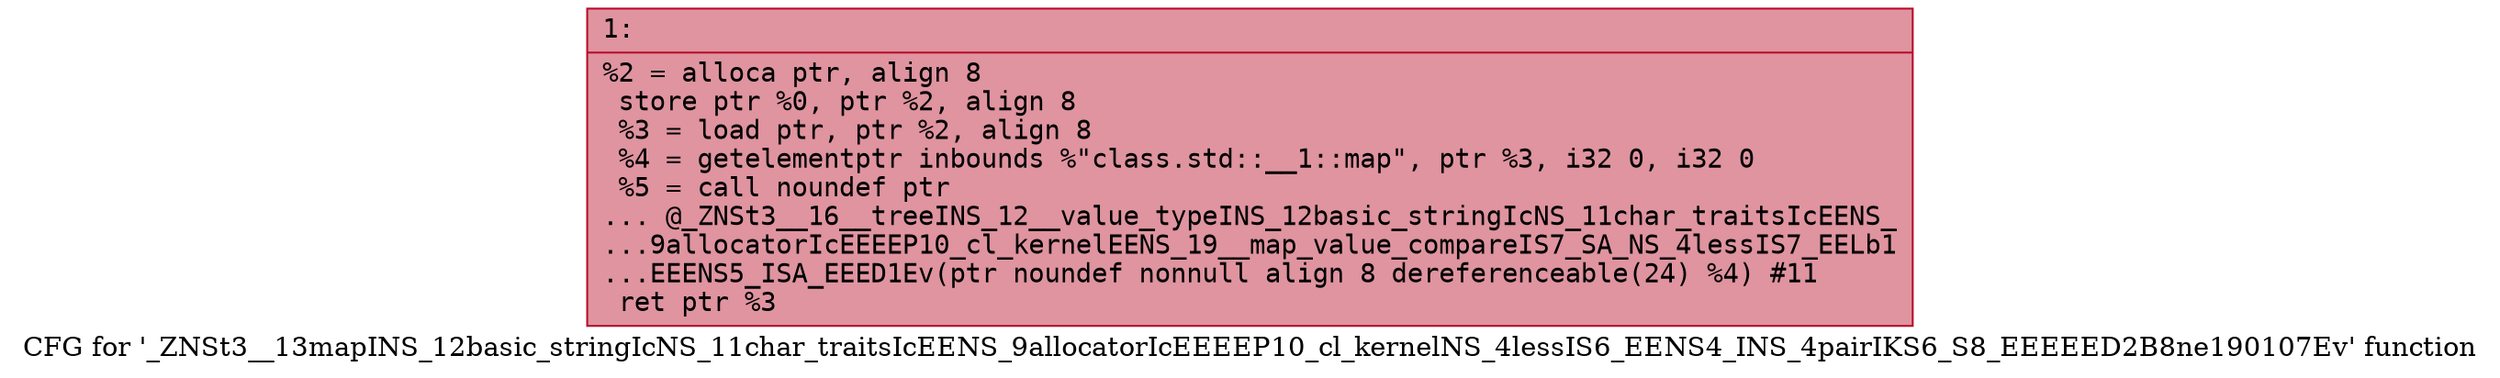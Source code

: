 digraph "CFG for '_ZNSt3__13mapINS_12basic_stringIcNS_11char_traitsIcEENS_9allocatorIcEEEEP10_cl_kernelNS_4lessIS6_EENS4_INS_4pairIKS6_S8_EEEEED2B8ne190107Ev' function" {
	label="CFG for '_ZNSt3__13mapINS_12basic_stringIcNS_11char_traitsIcEENS_9allocatorIcEEEEP10_cl_kernelNS_4lessIS6_EENS4_INS_4pairIKS6_S8_EEEEED2B8ne190107Ev' function";

	Node0x600001382990 [shape=record,color="#b70d28ff", style=filled, fillcolor="#b70d2870" fontname="Courier",label="{1:\l|  %2 = alloca ptr, align 8\l  store ptr %0, ptr %2, align 8\l  %3 = load ptr, ptr %2, align 8\l  %4 = getelementptr inbounds %\"class.std::__1::map\", ptr %3, i32 0, i32 0\l  %5 = call noundef ptr\l... @_ZNSt3__16__treeINS_12__value_typeINS_12basic_stringIcNS_11char_traitsIcEENS_\l...9allocatorIcEEEEP10_cl_kernelEENS_19__map_value_compareIS7_SA_NS_4lessIS7_EELb1\l...EEENS5_ISA_EEED1Ev(ptr noundef nonnull align 8 dereferenceable(24) %4) #11\l  ret ptr %3\l}"];
}
